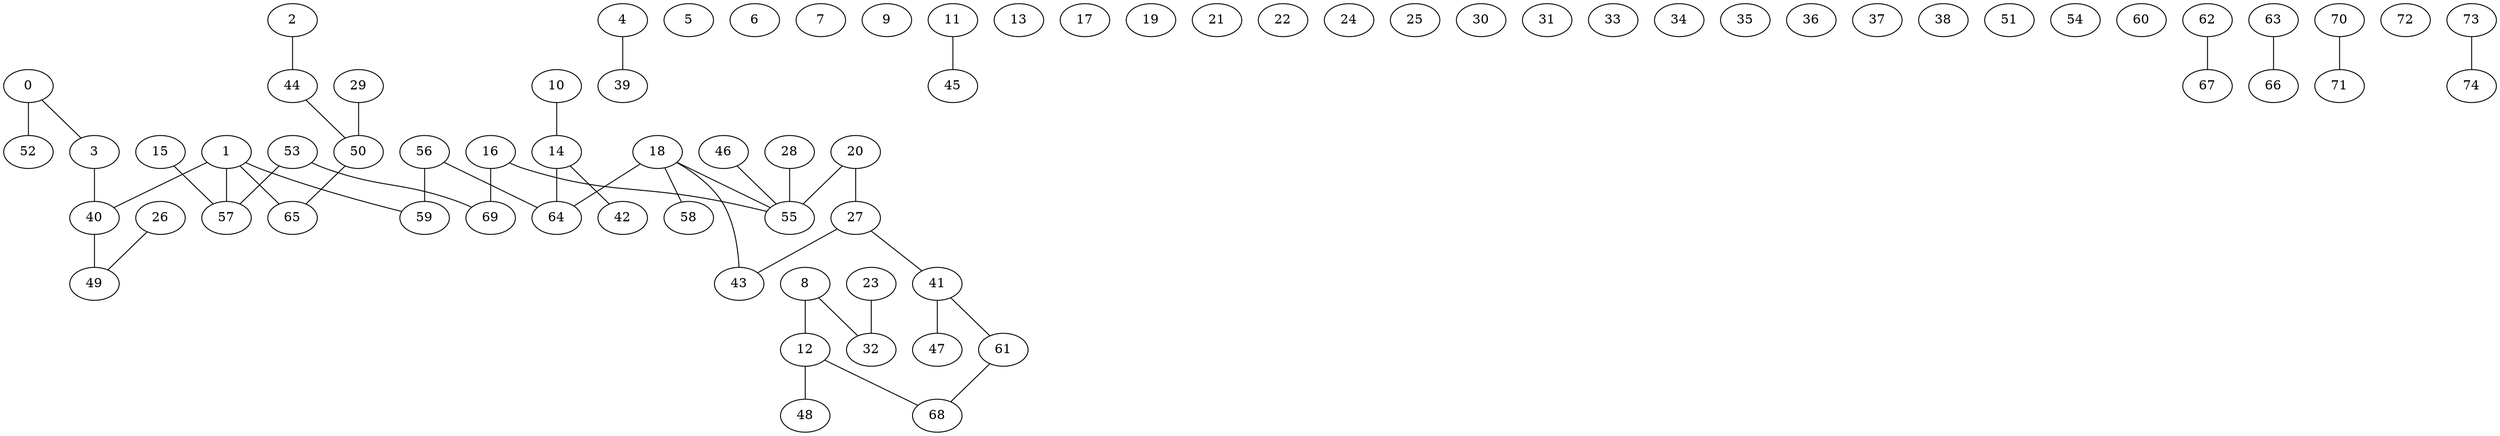 strict graph {
0;
1;
2;
3;
4;
5;
6;
7;
8;
9;
10;
11;
12;
13;
14;
15;
16;
17;
18;
19;
20;
21;
22;
23;
24;
25;
26;
27;
28;
29;
30;
31;
32;
33;
34;
35;
36;
37;
38;
39;
40;
41;
42;
43;
44;
45;
46;
47;
48;
49;
50;
51;
52;
53;
54;
55;
56;
57;
58;
59;
60;
61;
62;
63;
64;
65;
66;
67;
68;
69;
70;
71;
72;
73;
74;
0 -- 3 [weight=2];
0 -- 52 [weight=7];
1 -- 40 [weight=1];
1 -- 57 [weight=9];
1 -- 59 [weight=2];
1 -- 65 [weight=10];
2 -- 44 [weight=2];
3 -- 40 [weight=6];
4 -- 39 [weight=3];
8 -- 12 [weight=7];
8 -- 32 [weight=2];
10 -- 14 [weight=1];
11 -- 45 [weight=8];
12 -- 48 [weight=2];
12 -- 68 [weight=9];
14 -- 42 [weight=1];
14 -- 64 [weight=3];
15 -- 57 [weight=10];
16 -- 55 [weight=3];
16 -- 69 [weight=4];
18 -- 43 [weight=3];
18 -- 55 [weight=9];
18 -- 58 [weight=3];
18 -- 64 [weight=5];
20 -- 27 [weight=7];
20 -- 55 [weight=5];
23 -- 32 [weight=9];
26 -- 49 [weight=1];
27 -- 41 [weight=5];
27 -- 43 [weight=6];
28 -- 55 [weight=9];
29 -- 50 [weight=10];
40 -- 49 [weight=4];
41 -- 47 [weight=2];
41 -- 61 [weight=1];
44 -- 50 [weight=5];
46 -- 55 [weight=2];
50 -- 65 [weight=7];
53 -- 57 [weight=8];
53 -- 69 [weight=7];
56 -- 59 [weight=10];
56 -- 64 [weight=3];
61 -- 68 [weight=9];
62 -- 67 [weight=7];
63 -- 66 [weight=2];
70 -- 71 [weight=9];
73 -- 74 [weight=4];
}
